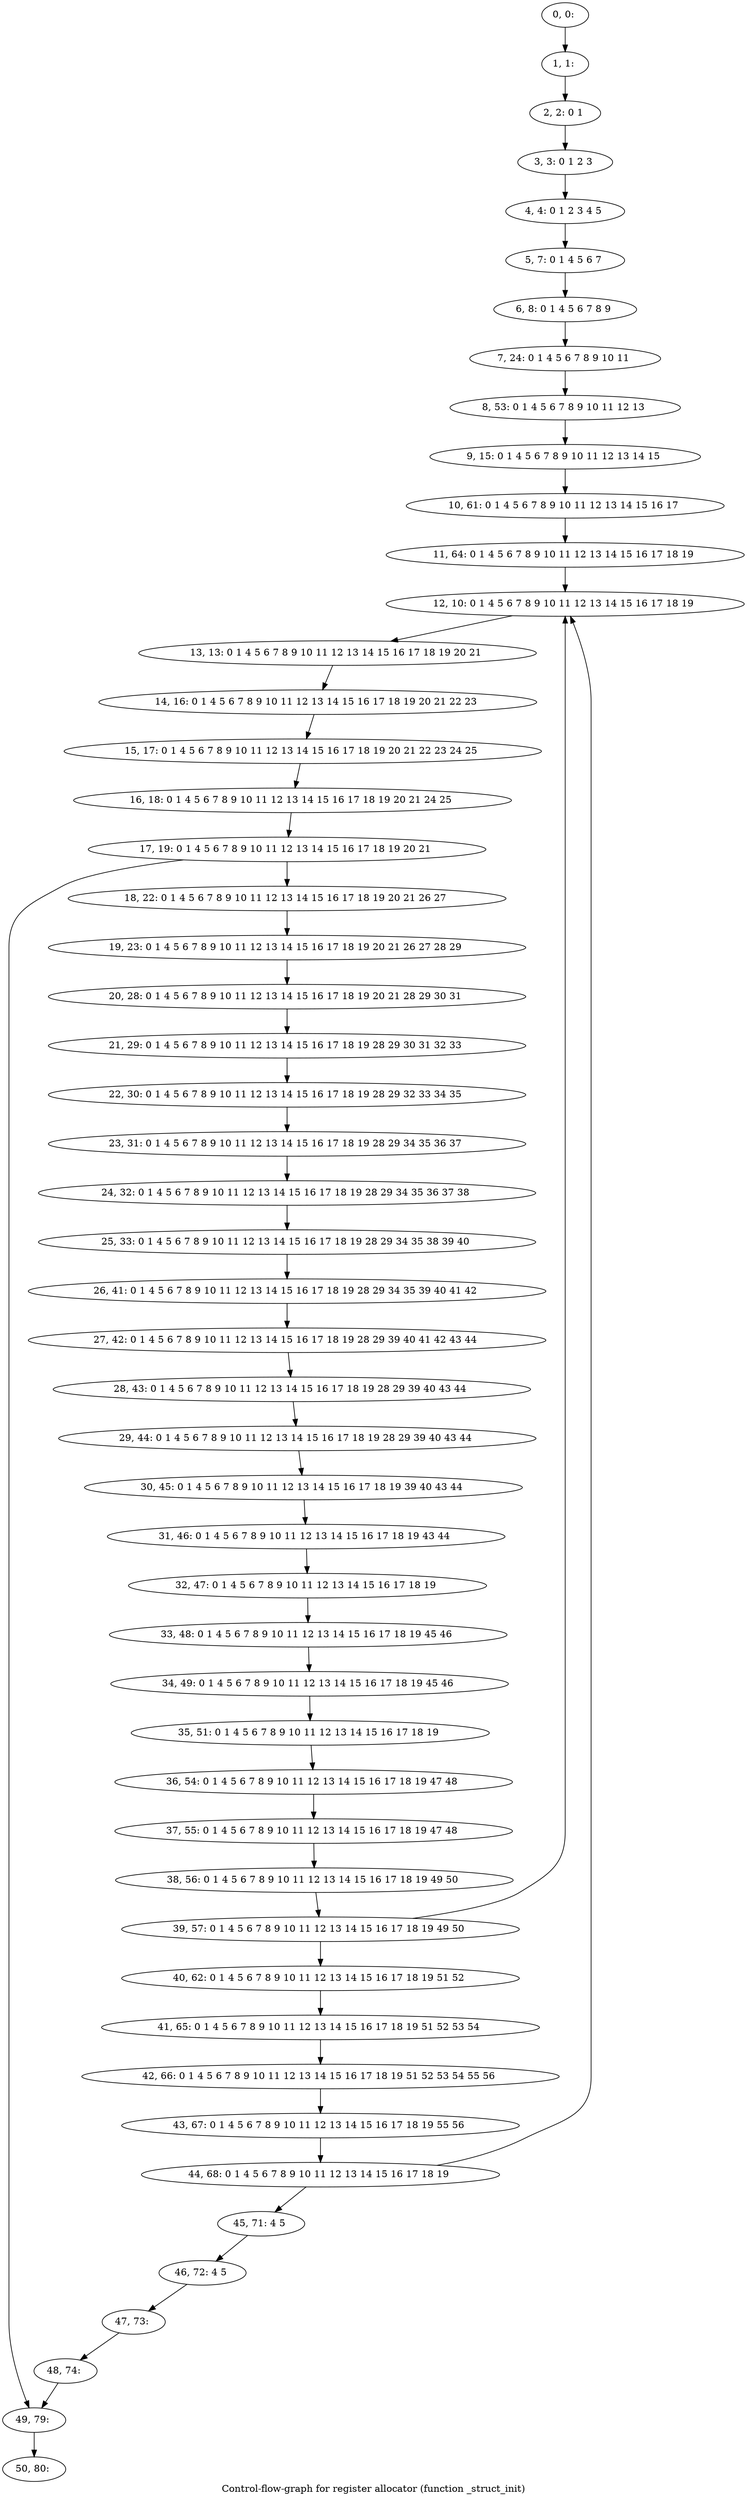 digraph G {
graph [label="Control-flow-graph for register allocator (function _struct_init)"]
0[label="0, 0: "];
1[label="1, 1: "];
2[label="2, 2: 0 1 "];
3[label="3, 3: 0 1 2 3 "];
4[label="4, 4: 0 1 2 3 4 5 "];
5[label="5, 7: 0 1 4 5 6 7 "];
6[label="6, 8: 0 1 4 5 6 7 8 9 "];
7[label="7, 24: 0 1 4 5 6 7 8 9 10 11 "];
8[label="8, 53: 0 1 4 5 6 7 8 9 10 11 12 13 "];
9[label="9, 15: 0 1 4 5 6 7 8 9 10 11 12 13 14 15 "];
10[label="10, 61: 0 1 4 5 6 7 8 9 10 11 12 13 14 15 16 17 "];
11[label="11, 64: 0 1 4 5 6 7 8 9 10 11 12 13 14 15 16 17 18 19 "];
12[label="12, 10: 0 1 4 5 6 7 8 9 10 11 12 13 14 15 16 17 18 19 "];
13[label="13, 13: 0 1 4 5 6 7 8 9 10 11 12 13 14 15 16 17 18 19 20 21 "];
14[label="14, 16: 0 1 4 5 6 7 8 9 10 11 12 13 14 15 16 17 18 19 20 21 22 23 "];
15[label="15, 17: 0 1 4 5 6 7 8 9 10 11 12 13 14 15 16 17 18 19 20 21 22 23 24 25 "];
16[label="16, 18: 0 1 4 5 6 7 8 9 10 11 12 13 14 15 16 17 18 19 20 21 24 25 "];
17[label="17, 19: 0 1 4 5 6 7 8 9 10 11 12 13 14 15 16 17 18 19 20 21 "];
18[label="18, 22: 0 1 4 5 6 7 8 9 10 11 12 13 14 15 16 17 18 19 20 21 26 27 "];
19[label="19, 23: 0 1 4 5 6 7 8 9 10 11 12 13 14 15 16 17 18 19 20 21 26 27 28 29 "];
20[label="20, 28: 0 1 4 5 6 7 8 9 10 11 12 13 14 15 16 17 18 19 20 21 28 29 30 31 "];
21[label="21, 29: 0 1 4 5 6 7 8 9 10 11 12 13 14 15 16 17 18 19 28 29 30 31 32 33 "];
22[label="22, 30: 0 1 4 5 6 7 8 9 10 11 12 13 14 15 16 17 18 19 28 29 32 33 34 35 "];
23[label="23, 31: 0 1 4 5 6 7 8 9 10 11 12 13 14 15 16 17 18 19 28 29 34 35 36 37 "];
24[label="24, 32: 0 1 4 5 6 7 8 9 10 11 12 13 14 15 16 17 18 19 28 29 34 35 36 37 38 "];
25[label="25, 33: 0 1 4 5 6 7 8 9 10 11 12 13 14 15 16 17 18 19 28 29 34 35 38 39 40 "];
26[label="26, 41: 0 1 4 5 6 7 8 9 10 11 12 13 14 15 16 17 18 19 28 29 34 35 39 40 41 42 "];
27[label="27, 42: 0 1 4 5 6 7 8 9 10 11 12 13 14 15 16 17 18 19 28 29 39 40 41 42 43 44 "];
28[label="28, 43: 0 1 4 5 6 7 8 9 10 11 12 13 14 15 16 17 18 19 28 29 39 40 43 44 "];
29[label="29, 44: 0 1 4 5 6 7 8 9 10 11 12 13 14 15 16 17 18 19 28 29 39 40 43 44 "];
30[label="30, 45: 0 1 4 5 6 7 8 9 10 11 12 13 14 15 16 17 18 19 39 40 43 44 "];
31[label="31, 46: 0 1 4 5 6 7 8 9 10 11 12 13 14 15 16 17 18 19 43 44 "];
32[label="32, 47: 0 1 4 5 6 7 8 9 10 11 12 13 14 15 16 17 18 19 "];
33[label="33, 48: 0 1 4 5 6 7 8 9 10 11 12 13 14 15 16 17 18 19 45 46 "];
34[label="34, 49: 0 1 4 5 6 7 8 9 10 11 12 13 14 15 16 17 18 19 45 46 "];
35[label="35, 51: 0 1 4 5 6 7 8 9 10 11 12 13 14 15 16 17 18 19 "];
36[label="36, 54: 0 1 4 5 6 7 8 9 10 11 12 13 14 15 16 17 18 19 47 48 "];
37[label="37, 55: 0 1 4 5 6 7 8 9 10 11 12 13 14 15 16 17 18 19 47 48 "];
38[label="38, 56: 0 1 4 5 6 7 8 9 10 11 12 13 14 15 16 17 18 19 49 50 "];
39[label="39, 57: 0 1 4 5 6 7 8 9 10 11 12 13 14 15 16 17 18 19 49 50 "];
40[label="40, 62: 0 1 4 5 6 7 8 9 10 11 12 13 14 15 16 17 18 19 51 52 "];
41[label="41, 65: 0 1 4 5 6 7 8 9 10 11 12 13 14 15 16 17 18 19 51 52 53 54 "];
42[label="42, 66: 0 1 4 5 6 7 8 9 10 11 12 13 14 15 16 17 18 19 51 52 53 54 55 56 "];
43[label="43, 67: 0 1 4 5 6 7 8 9 10 11 12 13 14 15 16 17 18 19 55 56 "];
44[label="44, 68: 0 1 4 5 6 7 8 9 10 11 12 13 14 15 16 17 18 19 "];
45[label="45, 71: 4 5 "];
46[label="46, 72: 4 5 "];
47[label="47, 73: "];
48[label="48, 74: "];
49[label="49, 79: "];
50[label="50, 80: "];
0->1 ;
1->2 ;
2->3 ;
3->4 ;
4->5 ;
5->6 ;
6->7 ;
7->8 ;
8->9 ;
9->10 ;
10->11 ;
11->12 ;
12->13 ;
13->14 ;
14->15 ;
15->16 ;
16->17 ;
17->18 ;
17->49 ;
18->19 ;
19->20 ;
20->21 ;
21->22 ;
22->23 ;
23->24 ;
24->25 ;
25->26 ;
26->27 ;
27->28 ;
28->29 ;
29->30 ;
30->31 ;
31->32 ;
32->33 ;
33->34 ;
34->35 ;
35->36 ;
36->37 ;
37->38 ;
38->39 ;
39->40 ;
39->12 ;
40->41 ;
41->42 ;
42->43 ;
43->44 ;
44->45 ;
44->12 ;
45->46 ;
46->47 ;
47->48 ;
48->49 ;
49->50 ;
}

